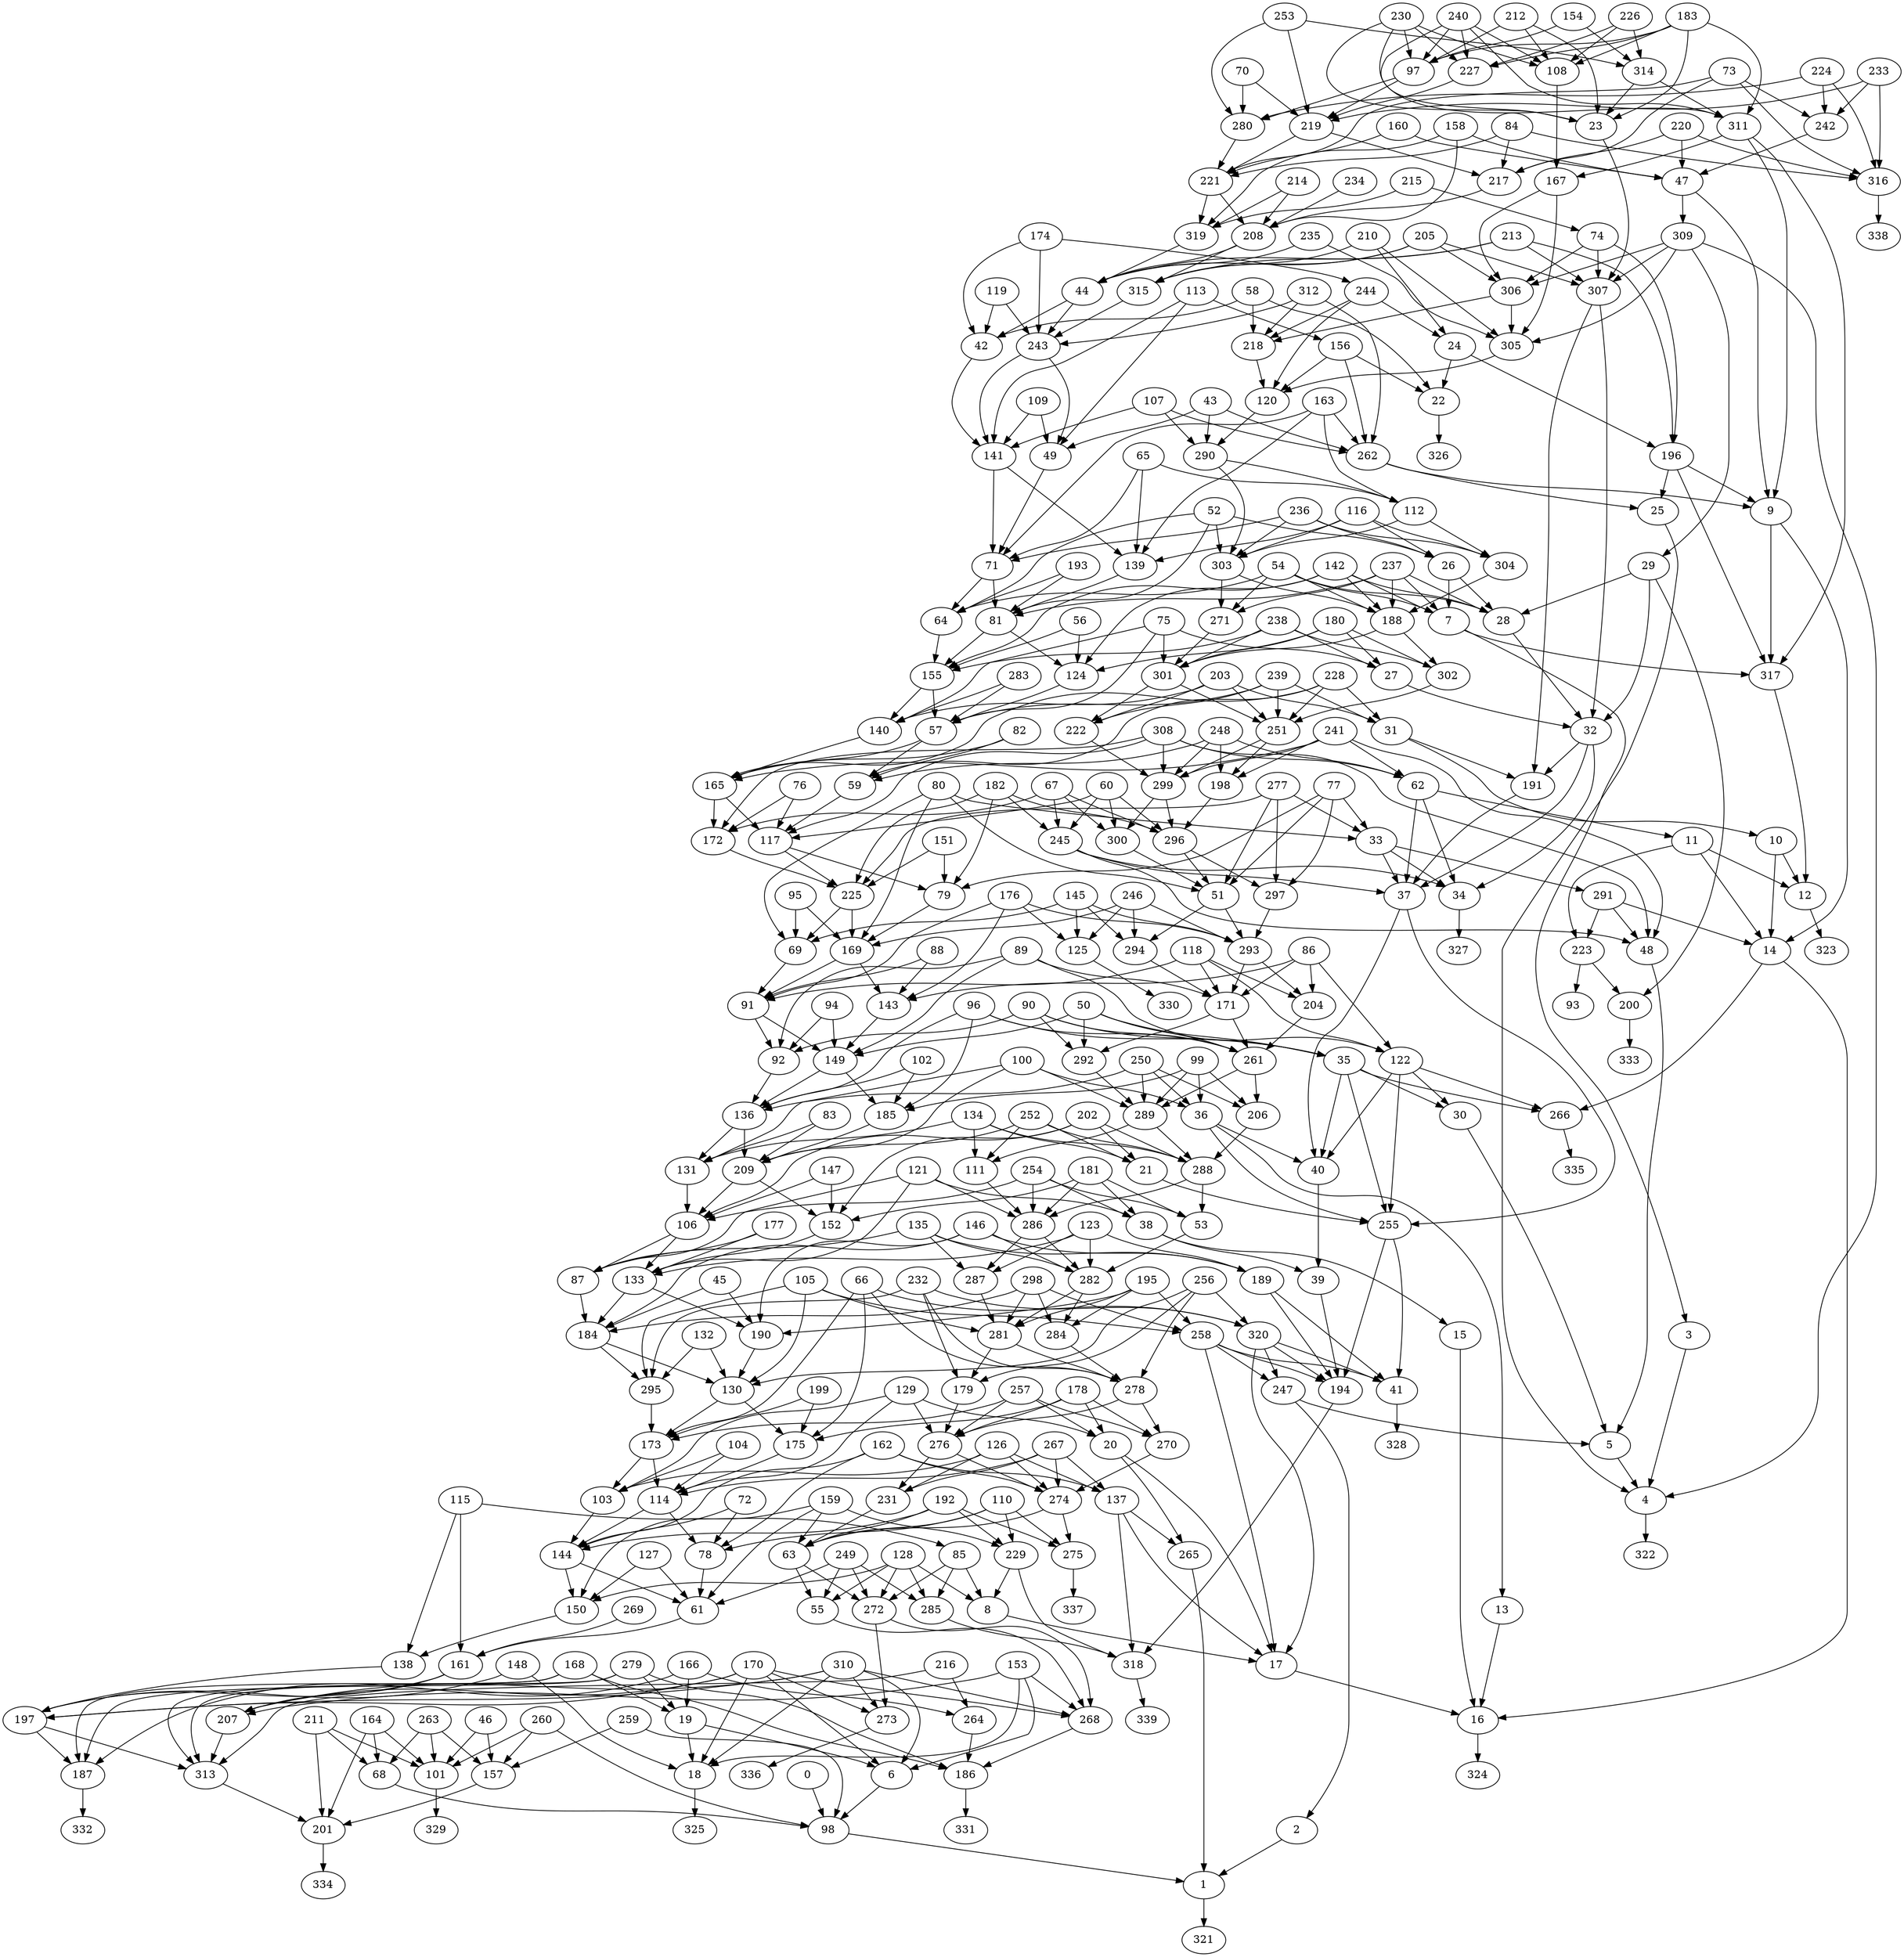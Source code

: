 digraph G {
    313 -> 201;
    157 -> 201;
    164 -> 201;
    211 -> 201;
    279 -> 187;
    197 -> 187;
    166 -> 187;
    168 -> 187;
    170 -> 207;
    161 -> 207;
    153 -> 207;
    310 -> 207;
    150 -> 138;
    115 -> 138;
    127 -> 150;
    144 -> 150;
    128 -> 150;
    159 -> 150;
    72 -> 78;
    114 -> 78;
    110 -> 78;
    162 -> 78;
    104 -> 103;
    173 -> 103;
    126 -> 103;
    129 -> 103;
    199 -> 175;
    130 -> 175;
    178 -> 175;
    66 -> 175;
    132 -> 295;
    184 -> 295;
    232 -> 295;
    105 -> 295;
    45 -> 190;
    133 -> 190;
    195 -> 190;
    146 -> 190;
    177 -> 87;
    106 -> 87;
    135 -> 87;
    121 -> 87;
    147 -> 152;
    209 -> 152;
    181 -> 152;
    202 -> 152;
    83 -> 131;
    136 -> 131;
    134 -> 131;
    100 -> 131;
    102 -> 185;
    149 -> 185;
    99 -> 185;
    96 -> 185;
    94 -> 92;
    91 -> 92;
    90 -> 92;
    89 -> 92;
    88 -> 143;
    169 -> 143;
    86 -> 143;
    176 -> 143;
    95 -> 69;
    225 -> 69;
    145 -> 69;
    80 -> 69;
    151 -> 79;
    117 -> 79;
    77 -> 79;
    182 -> 79;
    76 -> 172;
    165 -> 172;
    67 -> 172;
    308 -> 172;
    82 -> 59;
    57 -> 59;
    248 -> 59;
    228 -> 59;
    283 -> 140;
    155 -> 140;
    203 -> 140;
    75 -> 140;
    56 -> 124;
    81 -> 124;
    180 -> 124;
    142 -> 124;
    193 -> 64;
    71 -> 64;
    54 -> 64;
    52 -> 64;
    65 -> 139;
    141 -> 139;
    116 -> 139;
    163 -> 139;
    109 -> 49;
    243 -> 49;
    43 -> 49;
    113 -> 49;
    119 -> 42;
    44 -> 42;
    58 -> 42;
    174 -> 42;
    205 -> 315;
    208 -> 315;
    210 -> 315;
    213 -> 315;
    214 -> 319;
    221 -> 319;
    215 -> 319;
    158 -> 319;
    84 -> 217;
    219 -> 217;
    220 -> 217;
    73 -> 217;
    70 -> 280;
    97 -> 280;
    224 -> 280;
    253 -> 280;
    226 -> 227;
    240 -> 227;
    183 -> 227;
    230 -> 227;
    154 -> 97;
    212 -> 97;
    240 -> 97;
    183 -> 97;
    230 -> 97;
    227 -> 219;
    233 -> 219;
    70 -> 219;
    97 -> 219;
    253 -> 219;
    280 -> 221;
    160 -> 221;
    84 -> 221;
    219 -> 221;
    73 -> 221;
    217 -> 208;
    234 -> 208;
    214 -> 208;
    221 -> 208;
    158 -> 208;
    319 -> 44;
    235 -> 44;
    205 -> 44;
    208 -> 44;
    213 -> 44;
    315 -> 243;
    312 -> 243;
    119 -> 243;
    44 -> 243;
    174 -> 243;
    42 -> 141;
    107 -> 141;
    109 -> 141;
    243 -> 141;
    113 -> 141;
    49 -> 71;
    236 -> 71;
    65 -> 71;
    141 -> 71;
    163 -> 71;
    139 -> 81;
    237 -> 81;
    193 -> 81;
    71 -> 81;
    52 -> 81;
    64 -> 155;
    238 -> 155;
    56 -> 155;
    81 -> 155;
    142 -> 155;
    124 -> 57;
    239 -> 57;
    283 -> 57;
    155 -> 57;
    75 -> 57;
    140 -> 165;
    241 -> 165;
    82 -> 165;
    57 -> 165;
    228 -> 165;
    59 -> 117;
    60 -> 117;
    76 -> 117;
    165 -> 117;
    308 -> 117;
    172 -> 225;
    277 -> 225;
    151 -> 225;
    117 -> 225;
    182 -> 225;
    79 -> 169;
    246 -> 169;
    95 -> 169;
    225 -> 169;
    80 -> 169;
    69 -> 91;
    118 -> 91;
    88 -> 91;
    169 -> 91;
    176 -> 91;
    143 -> 149;
    50 -> 149;
    94 -> 149;
    91 -> 149;
    89 -> 149;
    92 -> 136;
    250 -> 136;
    102 -> 136;
    149 -> 136;
    96 -> 136;
    185 -> 209;
    252 -> 209;
    83 -> 209;
    136 -> 209;
    100 -> 209;
    131 -> 106;
    254 -> 106;
    147 -> 106;
    209 -> 106;
    202 -> 106;
    152 -> 133;
    123 -> 133;
    177 -> 133;
    106 -> 133;
    121 -> 133;
    87 -> 184;
    298 -> 184;
    45 -> 184;
    133 -> 184;
    146 -> 184;
    190 -> 130;
    256 -> 130;
    132 -> 130;
    184 -> 130;
    105 -> 130;
    295 -> 173;
    257 -> 173;
    199 -> 173;
    130 -> 173;
    66 -> 173;
    175 -> 114;
    267 -> 114;
    104 -> 114;
    173 -> 114;
    129 -> 114;
    103 -> 144;
    192 -> 144;
    72 -> 144;
    114 -> 144;
    162 -> 144;
    78 -> 61;
    249 -> 61;
    127 -> 61;
    144 -> 61;
    159 -> 61;
    61 -> 161;
    115 -> 161;
    269 -> 161;
    138 -> 197;
    148 -> 197;
    170 -> 197;
    161 -> 197;
    310 -> 197;
    207 -> 313;
    216 -> 313;
    279 -> 313;
    197 -> 313;
    168 -> 313;
    259 -> 157;
    46 -> 157;
    260 -> 157;
    263 -> 157;
    264 -> 186;
    279 -> 186;
    168 -> 186;
    268 -> 186;
    272 -> 273;
    170 -> 273;
    310 -> 273;
    63 -> 55;
    249 -> 55;
    128 -> 55;
    274 -> 275;
    192 -> 275;
    110 -> 275;
    276 -> 231;
    267 -> 231;
    126 -> 231;
    278 -> 270;
    257 -> 270;
    178 -> 270;
    281 -> 179;
    256 -> 179;
    232 -> 179;
    282 -> 284;
    298 -> 284;
    195 -> 284;
    286 -> 287;
    123 -> 287;
    135 -> 287;
    288 -> 53;
    254 -> 53;
    181 -> 53;
    289 -> 111;
    252 -> 111;
    134 -> 111;
    261 -> 206;
    250 -> 206;
    99 -> 206;
    171 -> 292;
    50 -> 292;
    90 -> 292;
    293 -> 204;
    118 -> 204;
    86 -> 204;
    51 -> 294;
    246 -> 294;
    145 -> 294;
    296 -> 297;
    277 -> 297;
    77 -> 297;
    299 -> 300;
    60 -> 300;
    67 -> 300;
    251 -> 198;
    241 -> 198;
    248 -> 198;
    301 -> 222;
    239 -> 222;
    203 -> 222;
    188 -> 302;
    238 -> 302;
    180 -> 302;
    303 -> 271;
    237 -> 271;
    54 -> 271;
    112 -> 304;
    236 -> 304;
    116 -> 304;
    290 -> 112;
    65 -> 112;
    163 -> 112;
    120 -> 290;
    107 -> 290;
    43 -> 290;
    305 -> 120;
    218 -> 120;
    244 -> 120;
    156 -> 120;
    312 -> 218;
    58 -> 218;
    306 -> 218;
    244 -> 218;
    309 -> 305;
    167 -> 305;
    306 -> 305;
    235 -> 305;
    210 -> 305;
    205 -> 306;
    309 -> 306;
    74 -> 306;
    167 -> 306;
    47 -> 309;
    183 -> 311;
    240 -> 311;
    230 -> 311;
    314 -> 311;
    253 -> 314;
    154 -> 314;
    226 -> 314;
    158 -> 47;
    160 -> 47;
    220 -> 47;
    242 -> 47;
    73 -> 242;
    233 -> 242;
    224 -> 242;
    311 -> 167;
    108 -> 167;
    220 -> 316;
    73 -> 316;
    84 -> 316;
    233 -> 316;
    224 -> 316;
    226 -> 108;
    183 -> 108;
    212 -> 108;
    240 -> 108;
    230 -> 108;
    215 -> 74;
    174 -> 244;
    113 -> 156;
    52 -> 303;
    290 -> 303;
    112 -> 303;
    236 -> 303;
    116 -> 303;
    142 -> 188;
    304 -> 188;
    303 -> 188;
    237 -> 188;
    54 -> 188;
    75 -> 301;
    271 -> 301;
    188 -> 301;
    238 -> 301;
    180 -> 301;
    228 -> 251;
    302 -> 251;
    301 -> 251;
    239 -> 251;
    203 -> 251;
    308 -> 299;
    222 -> 299;
    251 -> 299;
    241 -> 299;
    248 -> 299;
    182 -> 296;
    198 -> 296;
    299 -> 296;
    60 -> 296;
    67 -> 296;
    80 -> 51;
    300 -> 51;
    296 -> 51;
    277 -> 51;
    77 -> 51;
    176 -> 293;
    297 -> 293;
    51 -> 293;
    246 -> 293;
    145 -> 293;
    89 -> 171;
    294 -> 171;
    293 -> 171;
    118 -> 171;
    86 -> 171;
    96 -> 261;
    204 -> 261;
    171 -> 261;
    50 -> 261;
    90 -> 261;
    100 -> 289;
    292 -> 289;
    261 -> 289;
    250 -> 289;
    99 -> 289;
    202 -> 288;
    206 -> 288;
    289 -> 288;
    252 -> 288;
    134 -> 288;
    121 -> 286;
    111 -> 286;
    288 -> 286;
    254 -> 286;
    181 -> 286;
    146 -> 282;
    53 -> 282;
    286 -> 282;
    123 -> 282;
    135 -> 282;
    105 -> 281;
    287 -> 281;
    282 -> 281;
    298 -> 281;
    195 -> 281;
    66 -> 278;
    284 -> 278;
    281 -> 278;
    256 -> 278;
    232 -> 278;
    129 -> 276;
    179 -> 276;
    278 -> 276;
    257 -> 276;
    178 -> 276;
    162 -> 274;
    270 -> 274;
    276 -> 274;
    267 -> 274;
    126 -> 274;
    159 -> 63;
    231 -> 63;
    274 -> 63;
    192 -> 63;
    110 -> 63;
    85 -> 272;
    249 -> 272;
    128 -> 272;
    63 -> 272;
    115 -> 85;
    153 -> 268;
    55 -> 268;
    272 -> 268;
    170 -> 268;
    310 -> 268;
    216 -> 264;
    166 -> 264;
    260 -> 101;
    263 -> 101;
    46 -> 101;
    164 -> 101;
    211 -> 101;
    194 -> 318;
    285 -> 318;
    229 -> 318;
    137 -> 318;
    320 -> 41;
    258 -> 41;
    255 -> 41;
    189 -> 41;
    40 -> 39;
    38 -> 39;
    37 -> 40;
    36 -> 40;
    35 -> 40;
    122 -> 40;
    245 -> 34;
    33 -> 34;
    32 -> 34;
    62 -> 34;
    307 -> 191;
    32 -> 191;
    31 -> 191;
    29 -> 32;
    28 -> 32;
    27 -> 32;
    307 -> 32;
    142 -> 28;
    237 -> 28;
    54 -> 28;
    26 -> 28;
    29 -> 28;
    309 -> 29;
    262 -> 25;
    196 -> 25;
    213 -> 196;
    24 -> 196;
    74 -> 196;
    210 -> 24;
    244 -> 24;
    163 -> 262;
    107 -> 262;
    43 -> 262;
    312 -> 262;
    156 -> 262;
    52 -> 26;
    236 -> 26;
    116 -> 26;
    205 -> 307;
    213 -> 307;
    74 -> 307;
    309 -> 307;
    23 -> 307;
    58 -> 22;
    156 -> 22;
    24 -> 22;
    314 -> 23;
    212 -> 23;
    183 -> 23;
    240 -> 23;
    230 -> 23;
    75 -> 27;
    238 -> 27;
    180 -> 27;
    228 -> 31;
    239 -> 31;
    203 -> 31;
    182 -> 245;
    60 -> 245;
    67 -> 245;
    308 -> 62;
    241 -> 62;
    248 -> 62;
    80 -> 33;
    277 -> 33;
    77 -> 33;
    32 -> 37;
    33 -> 37;
    191 -> 37;
    245 -> 37;
    62 -> 37;
    176 -> 125;
    246 -> 125;
    145 -> 125;
    96 -> 35;
    50 -> 35;
    90 -> 35;
    89 -> 122;
    118 -> 122;
    86 -> 122;
    100 -> 36;
    250 -> 36;
    99 -> 36;
    21 -> 255;
    36 -> 255;
    37 -> 255;
    35 -> 255;
    122 -> 255;
    202 -> 21;
    252 -> 21;
    134 -> 21;
    121 -> 38;
    254 -> 38;
    181 -> 38;
    146 -> 189;
    123 -> 189;
    135 -> 189;
    66 -> 320;
    256 -> 320;
    232 -> 320;
    105 -> 258;
    298 -> 258;
    195 -> 258;
    255 -> 194;
    320 -> 194;
    39 -> 194;
    258 -> 194;
    189 -> 194;
    129 -> 20;
    257 -> 20;
    178 -> 20;
    249 -> 285;
    128 -> 285;
    85 -> 285;
    19 -> 18;
    148 -> 18;
    153 -> 18;
    170 -> 18;
    310 -> 18;
    166 -> 19;
    279 -> 19;
    168 -> 19;
    263 -> 68;
    164 -> 68;
    211 -> 68;
    159 -> 229;
    192 -> 229;
    110 -> 229;
    162 -> 137;
    267 -> 137;
    126 -> 137;
    17 -> 16;
    15 -> 16;
    14 -> 16;
    13 -> 16;
    14 -> 266;
    35 -> 266;
    122 -> 266;
    317 -> 12;
    11 -> 12;
    10 -> 12;
    196 -> 317;
    9 -> 317;
    311 -> 317;
    7 -> 317;
    262 -> 9;
    196 -> 9;
    311 -> 9;
    47 -> 9;
    142 -> 7;
    237 -> 7;
    54 -> 7;
    26 -> 7;
    31 -> 10;
    62 -> 11;
    291 -> 14;
    11 -> 14;
    9 -> 14;
    10 -> 14;
    33 -> 291;
    8 -> 17;
    20 -> 17;
    137 -> 17;
    258 -> 17;
    320 -> 17;
    128 -> 8;
    85 -> 8;
    229 -> 8;
    153 -> 6;
    170 -> 6;
    310 -> 6;
    19 -> 6;
    38 -> 15;
    36 -> 13;
    5 -> 4;
    3 -> 4;
    309 -> 4;
    25 -> 4;
    247 -> 5;
    30 -> 5;
    48 -> 5;
    35 -> 30;
    122 -> 30;
    320 -> 247;
    258 -> 247;
    137 -> 265;
    20 -> 265;
    308 -> 48;
    241 -> 48;
    245 -> 48;
    291 -> 48;
    7 -> 3;
    223 -> 200;
    29 -> 200;
    247 -> 2;
    291 -> 223;
    11 -> 223;
    223 -> 93;
    2 -> 1;
    265 -> 1;
    98 -> 1;
    259 -> 98;
    0 -> 98;
    260 -> 98;
    6 -> 98;
    68 -> 98;
    1 -> 321;
    4 -> 322;
    12 -> 323;
    16 -> 324;
    18 -> 325;
    22 -> 326;
    34 -> 327;
    41 -> 328;
    101 -> 329;
    125 -> 330;
    186 -> 331;
    187 -> 332;
    200 -> 333;
    201 -> 334;
    266 -> 335;
    273 -> 336;
    275 -> 337;
    316 -> 338;
    318 -> 339;
}
